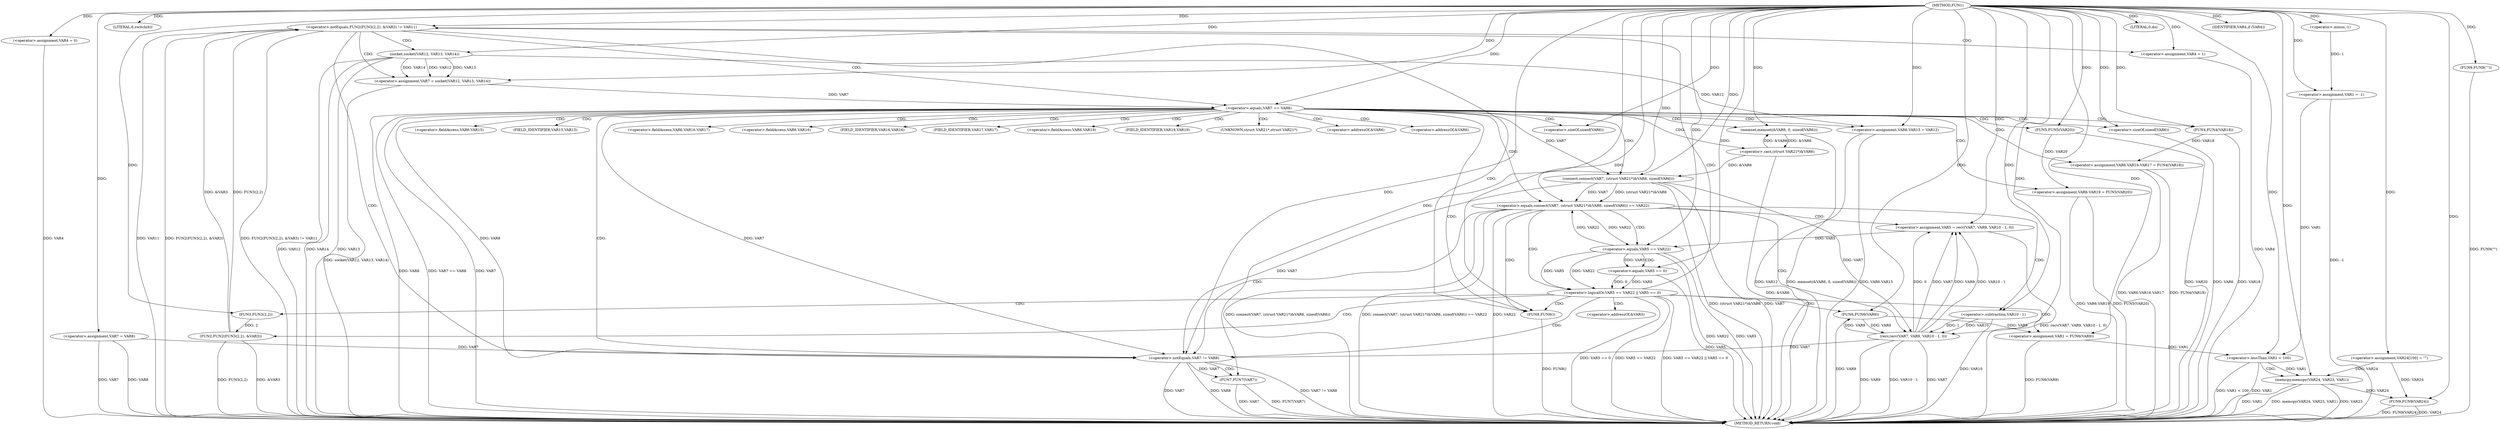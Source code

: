 digraph FUN1 {  
"1000100" [label = "(METHOD,FUN1)" ]
"1000247" [label = "(METHOD_RETURN,void)" ]
"1000103" [label = "(<operator>.assignment,VAR1 = -1)" ]
"1000105" [label = "(<operator>.minus,-1)" ]
"1000108" [label = "(LITERAL,6,switch(6))" ]
"1000114" [label = "(<operator>.assignment,VAR4 = 0)" ]
"1000120" [label = "(<operator>.assignment,VAR7 = VAR8)" ]
"1000127" [label = "(<operator>.notEquals,FUN2(FUN3(2,2), &VAR3) != VAR11)" ]
"1000128" [label = "(FUN2,FUN2(FUN3(2,2), &VAR3))" ]
"1000129" [label = "(FUN3,FUN3(2,2))" ]
"1000137" [label = "(<operator>.assignment,VAR4 = 1)" ]
"1000140" [label = "(<operator>.assignment,VAR7 = socket(VAR12, VAR13, VAR14))" ]
"1000142" [label = "(socket,socket(VAR12, VAR13, VAR14))" ]
"1000147" [label = "(<operator>.equals,VAR7 == VAR8)" ]
"1000152" [label = "(memset,memset(&VAR6, 0, sizeof(VAR6)))" ]
"1000156" [label = "(<operator>.sizeOf,sizeof(VAR6))" ]
"1000158" [label = "(<operator>.assignment,VAR6.VAR15 = VAR12)" ]
"1000163" [label = "(<operator>.assignment,VAR6.VAR16.VAR17 = FUN4(VAR18))" ]
"1000169" [label = "(FUN4,FUN4(VAR18))" ]
"1000171" [label = "(<operator>.assignment,VAR6.VAR19 = FUN5(VAR20))" ]
"1000175" [label = "(FUN5,FUN5(VAR20))" ]
"1000178" [label = "(<operator>.equals,connect(VAR7, (struct VAR21*)&VAR6, sizeof(VAR6)) == VAR22)" ]
"1000179" [label = "(connect,connect(VAR7, (struct VAR21*)&VAR6, sizeof(VAR6)))" ]
"1000181" [label = "(<operator>.cast,(struct VAR21*)&VAR6)" ]
"1000185" [label = "(<operator>.sizeOf,sizeof(VAR6))" ]
"1000190" [label = "(<operator>.assignment,VAR5 = recv(VAR7, VAR9, VAR10 - 1, 0))" ]
"1000192" [label = "(recv,recv(VAR7, VAR9, VAR10 - 1, 0))" ]
"1000195" [label = "(<operator>.subtraction,VAR10 - 1)" ]
"1000200" [label = "(<operator>.logicalOr,VAR5 == VAR22 || VAR5 == 0)" ]
"1000201" [label = "(<operator>.equals,VAR5 == VAR22)" ]
"1000204" [label = "(<operator>.equals,VAR5 == 0)" ]
"1000209" [label = "(<operator>.assignment,VAR1 = FUN6(VAR9))" ]
"1000211" [label = "(FUN6,FUN6(VAR9))" ]
"1000213" [label = "(LITERAL,0,do)" ]
"1000215" [label = "(<operator>.notEquals,VAR7 != VAR8)" ]
"1000219" [label = "(FUN7,FUN7(VAR7))" ]
"1000222" [label = "(IDENTIFIER,VAR4,if (VAR4))" ]
"1000224" [label = "(FUN8,FUN8())" ]
"1000227" [label = "(FUN9,FUN9(\"\"))" ]
"1000233" [label = "(<operator>.assignment,VAR24[100] = \"\")" ]
"1000237" [label = "(<operator>.lessThan,VAR1 < 100)" ]
"1000241" [label = "(memcpy,memcpy(VAR24, VAR23, VAR1))" ]
"1000245" [label = "(FUN9,FUN9(VAR24))" ]
"1000132" [label = "(<operator>.addressOf,&VAR3)" ]
"1000153" [label = "(<operator>.addressOf,&VAR6)" ]
"1000159" [label = "(<operator>.fieldAccess,VAR6.VAR15)" ]
"1000161" [label = "(FIELD_IDENTIFIER,VAR15,VAR15)" ]
"1000164" [label = "(<operator>.fieldAccess,VAR6.VAR16.VAR17)" ]
"1000165" [label = "(<operator>.fieldAccess,VAR6.VAR16)" ]
"1000167" [label = "(FIELD_IDENTIFIER,VAR16,VAR16)" ]
"1000168" [label = "(FIELD_IDENTIFIER,VAR17,VAR17)" ]
"1000172" [label = "(<operator>.fieldAccess,VAR6.VAR19)" ]
"1000174" [label = "(FIELD_IDENTIFIER,VAR19,VAR19)" ]
"1000182" [label = "(UNKNOWN,struct VAR21*,struct VAR21*)" ]
"1000183" [label = "(<operator>.addressOf,&VAR6)" ]
  "1000178" -> "1000247"  [ label = "DDG: connect(VAR7, (struct VAR21*)&VAR6, sizeof(VAR6))"] 
  "1000128" -> "1000247"  [ label = "DDG: &VAR3"] 
  "1000179" -> "1000247"  [ label = "DDG: (struct VAR21*)&VAR6"] 
  "1000127" -> "1000247"  [ label = "DDG: FUN2(FUN3(2,2), &VAR3) != VAR11"] 
  "1000211" -> "1000247"  [ label = "DDG: VAR9"] 
  "1000178" -> "1000247"  [ label = "DDG: connect(VAR7, (struct VAR21*)&VAR6, sizeof(VAR6)) == VAR22"] 
  "1000158" -> "1000247"  [ label = "DDG: VAR6.VAR15"] 
  "1000163" -> "1000247"  [ label = "DDG: VAR6.VAR16.VAR17"] 
  "1000185" -> "1000247"  [ label = "DDG: VAR6"] 
  "1000171" -> "1000247"  [ label = "DDG: VAR6.VAR19"] 
  "1000178" -> "1000247"  [ label = "DDG: VAR22"] 
  "1000140" -> "1000247"  [ label = "DDG: socket(VAR12, VAR13, VAR14)"] 
  "1000192" -> "1000247"  [ label = "DDG: VAR9"] 
  "1000200" -> "1000247"  [ label = "DDG: VAR5 == VAR22"] 
  "1000227" -> "1000247"  [ label = "DDG: FUN9(\"\")"] 
  "1000237" -> "1000247"  [ label = "DDG: VAR1 < 100"] 
  "1000163" -> "1000247"  [ label = "DDG: FUN4(VAR18)"] 
  "1000200" -> "1000247"  [ label = "DDG: VAR5 == VAR22 || VAR5 == 0"] 
  "1000215" -> "1000247"  [ label = "DDG: VAR7"] 
  "1000103" -> "1000247"  [ label = "DDG: -1"] 
  "1000219" -> "1000247"  [ label = "DDG: FUN7(VAR7)"] 
  "1000215" -> "1000247"  [ label = "DDG: VAR8"] 
  "1000237" -> "1000247"  [ label = "DDG: VAR1"] 
  "1000192" -> "1000247"  [ label = "DDG: VAR10 - 1"] 
  "1000152" -> "1000247"  [ label = "DDG: memset(&VAR6, 0, sizeof(VAR6))"] 
  "1000128" -> "1000247"  [ label = "DDG: FUN3(2,2)"] 
  "1000142" -> "1000247"  [ label = "DDG: VAR13"] 
  "1000127" -> "1000247"  [ label = "DDG: VAR11"] 
  "1000201" -> "1000247"  [ label = "DDG: VAR22"] 
  "1000114" -> "1000247"  [ label = "DDG: VAR4"] 
  "1000120" -> "1000247"  [ label = "DDG: VAR7"] 
  "1000179" -> "1000247"  [ label = "DDG: VAR7"] 
  "1000147" -> "1000247"  [ label = "DDG: VAR8"] 
  "1000147" -> "1000247"  [ label = "DDG: VAR7"] 
  "1000175" -> "1000247"  [ label = "DDG: VAR20"] 
  "1000192" -> "1000247"  [ label = "DDG: VAR7"] 
  "1000209" -> "1000247"  [ label = "DDG: FUN6(VAR9)"] 
  "1000142" -> "1000247"  [ label = "DDG: VAR12"] 
  "1000120" -> "1000247"  [ label = "DDG: VAR8"] 
  "1000142" -> "1000247"  [ label = "DDG: VAR14"] 
  "1000219" -> "1000247"  [ label = "DDG: VAR7"] 
  "1000215" -> "1000247"  [ label = "DDG: VAR7 != VAR8"] 
  "1000241" -> "1000247"  [ label = "DDG: VAR1"] 
  "1000169" -> "1000247"  [ label = "DDG: VAR18"] 
  "1000127" -> "1000247"  [ label = "DDG: FUN2(FUN3(2,2), &VAR3)"] 
  "1000137" -> "1000247"  [ label = "DDG: VAR4"] 
  "1000204" -> "1000247"  [ label = "DDG: VAR5"] 
  "1000245" -> "1000247"  [ label = "DDG: FUN9(VAR24)"] 
  "1000195" -> "1000247"  [ label = "DDG: VAR10"] 
  "1000158" -> "1000247"  [ label = "DDG: VAR12"] 
  "1000245" -> "1000247"  [ label = "DDG: VAR24"] 
  "1000241" -> "1000247"  [ label = "DDG: memcpy(VAR24, VAR23, VAR1)"] 
  "1000147" -> "1000247"  [ label = "DDG: VAR7 == VAR8"] 
  "1000181" -> "1000247"  [ label = "DDG: &VAR6"] 
  "1000190" -> "1000247"  [ label = "DDG: recv(VAR7, VAR9, VAR10 - 1, 0)"] 
  "1000241" -> "1000247"  [ label = "DDG: VAR23"] 
  "1000171" -> "1000247"  [ label = "DDG: FUN5(VAR20)"] 
  "1000224" -> "1000247"  [ label = "DDG: FUN8()"] 
  "1000201" -> "1000247"  [ label = "DDG: VAR5"] 
  "1000200" -> "1000247"  [ label = "DDG: VAR5 == 0"] 
  "1000105" -> "1000103"  [ label = "DDG: 1"] 
  "1000100" -> "1000103"  [ label = "DDG: "] 
  "1000100" -> "1000105"  [ label = "DDG: "] 
  "1000100" -> "1000108"  [ label = "DDG: "] 
  "1000100" -> "1000114"  [ label = "DDG: "] 
  "1000100" -> "1000120"  [ label = "DDG: "] 
  "1000128" -> "1000127"  [ label = "DDG: FUN3(2,2)"] 
  "1000128" -> "1000127"  [ label = "DDG: &VAR3"] 
  "1000129" -> "1000128"  [ label = "DDG: 2"] 
  "1000100" -> "1000129"  [ label = "DDG: "] 
  "1000100" -> "1000127"  [ label = "DDG: "] 
  "1000100" -> "1000137"  [ label = "DDG: "] 
  "1000142" -> "1000140"  [ label = "DDG: VAR12"] 
  "1000142" -> "1000140"  [ label = "DDG: VAR13"] 
  "1000142" -> "1000140"  [ label = "DDG: VAR14"] 
  "1000100" -> "1000140"  [ label = "DDG: "] 
  "1000100" -> "1000142"  [ label = "DDG: "] 
  "1000140" -> "1000147"  [ label = "DDG: VAR7"] 
  "1000100" -> "1000147"  [ label = "DDG: "] 
  "1000181" -> "1000152"  [ label = "DDG: &VAR6"] 
  "1000100" -> "1000152"  [ label = "DDG: "] 
  "1000100" -> "1000156"  [ label = "DDG: "] 
  "1000142" -> "1000158"  [ label = "DDG: VAR12"] 
  "1000100" -> "1000158"  [ label = "DDG: "] 
  "1000169" -> "1000163"  [ label = "DDG: VAR18"] 
  "1000100" -> "1000169"  [ label = "DDG: "] 
  "1000175" -> "1000171"  [ label = "DDG: VAR20"] 
  "1000100" -> "1000175"  [ label = "DDG: "] 
  "1000179" -> "1000178"  [ label = "DDG: VAR7"] 
  "1000179" -> "1000178"  [ label = "DDG: (struct VAR21*)&VAR6"] 
  "1000147" -> "1000179"  [ label = "DDG: VAR7"] 
  "1000100" -> "1000179"  [ label = "DDG: "] 
  "1000181" -> "1000179"  [ label = "DDG: &VAR6"] 
  "1000152" -> "1000181"  [ label = "DDG: &VAR6"] 
  "1000100" -> "1000185"  [ label = "DDG: "] 
  "1000201" -> "1000178"  [ label = "DDG: VAR22"] 
  "1000100" -> "1000178"  [ label = "DDG: "] 
  "1000192" -> "1000190"  [ label = "DDG: VAR7"] 
  "1000192" -> "1000190"  [ label = "DDG: VAR9"] 
  "1000192" -> "1000190"  [ label = "DDG: VAR10 - 1"] 
  "1000192" -> "1000190"  [ label = "DDG: 0"] 
  "1000100" -> "1000190"  [ label = "DDG: "] 
  "1000179" -> "1000192"  [ label = "DDG: VAR7"] 
  "1000100" -> "1000192"  [ label = "DDG: "] 
  "1000211" -> "1000192"  [ label = "DDG: VAR9"] 
  "1000195" -> "1000192"  [ label = "DDG: VAR10"] 
  "1000195" -> "1000192"  [ label = "DDG: 1"] 
  "1000100" -> "1000195"  [ label = "DDG: "] 
  "1000201" -> "1000200"  [ label = "DDG: VAR5"] 
  "1000201" -> "1000200"  [ label = "DDG: VAR22"] 
  "1000190" -> "1000201"  [ label = "DDG: VAR5"] 
  "1000100" -> "1000201"  [ label = "DDG: "] 
  "1000178" -> "1000201"  [ label = "DDG: VAR22"] 
  "1000204" -> "1000200"  [ label = "DDG: VAR5"] 
  "1000204" -> "1000200"  [ label = "DDG: 0"] 
  "1000201" -> "1000204"  [ label = "DDG: VAR5"] 
  "1000100" -> "1000204"  [ label = "DDG: "] 
  "1000211" -> "1000209"  [ label = "DDG: VAR9"] 
  "1000100" -> "1000209"  [ label = "DDG: "] 
  "1000192" -> "1000211"  [ label = "DDG: VAR9"] 
  "1000100" -> "1000211"  [ label = "DDG: "] 
  "1000100" -> "1000213"  [ label = "DDG: "] 
  "1000147" -> "1000215"  [ label = "DDG: VAR7"] 
  "1000192" -> "1000215"  [ label = "DDG: VAR7"] 
  "1000120" -> "1000215"  [ label = "DDG: VAR7"] 
  "1000179" -> "1000215"  [ label = "DDG: VAR7"] 
  "1000100" -> "1000215"  [ label = "DDG: "] 
  "1000147" -> "1000215"  [ label = "DDG: VAR8"] 
  "1000215" -> "1000219"  [ label = "DDG: VAR7"] 
  "1000100" -> "1000219"  [ label = "DDG: "] 
  "1000100" -> "1000222"  [ label = "DDG: "] 
  "1000100" -> "1000224"  [ label = "DDG: "] 
  "1000100" -> "1000227"  [ label = "DDG: "] 
  "1000100" -> "1000233"  [ label = "DDG: "] 
  "1000209" -> "1000237"  [ label = "DDG: VAR1"] 
  "1000103" -> "1000237"  [ label = "DDG: VAR1"] 
  "1000100" -> "1000237"  [ label = "DDG: "] 
  "1000233" -> "1000241"  [ label = "DDG: VAR24"] 
  "1000100" -> "1000241"  [ label = "DDG: "] 
  "1000237" -> "1000241"  [ label = "DDG: VAR1"] 
  "1000233" -> "1000245"  [ label = "DDG: VAR24"] 
  "1000241" -> "1000245"  [ label = "DDG: VAR24"] 
  "1000100" -> "1000245"  [ label = "DDG: "] 
  "1000127" -> "1000142"  [ label = "CDG: "] 
  "1000127" -> "1000137"  [ label = "CDG: "] 
  "1000127" -> "1000147"  [ label = "CDG: "] 
  "1000127" -> "1000140"  [ label = "CDG: "] 
  "1000127" -> "1000215"  [ label = "CDG: "] 
  "1000127" -> "1000224"  [ label = "CDG: "] 
  "1000147" -> "1000164"  [ label = "CDG: "] 
  "1000147" -> "1000174"  [ label = "CDG: "] 
  "1000147" -> "1000156"  [ label = "CDG: "] 
  "1000147" -> "1000161"  [ label = "CDG: "] 
  "1000147" -> "1000182"  [ label = "CDG: "] 
  "1000147" -> "1000183"  [ label = "CDG: "] 
  "1000147" -> "1000165"  [ label = "CDG: "] 
  "1000147" -> "1000167"  [ label = "CDG: "] 
  "1000147" -> "1000175"  [ label = "CDG: "] 
  "1000147" -> "1000179"  [ label = "CDG: "] 
  "1000147" -> "1000185"  [ label = "CDG: "] 
  "1000147" -> "1000153"  [ label = "CDG: "] 
  "1000147" -> "1000152"  [ label = "CDG: "] 
  "1000147" -> "1000172"  [ label = "CDG: "] 
  "1000147" -> "1000169"  [ label = "CDG: "] 
  "1000147" -> "1000163"  [ label = "CDG: "] 
  "1000147" -> "1000168"  [ label = "CDG: "] 
  "1000147" -> "1000178"  [ label = "CDG: "] 
  "1000147" -> "1000159"  [ label = "CDG: "] 
  "1000147" -> "1000158"  [ label = "CDG: "] 
  "1000147" -> "1000171"  [ label = "CDG: "] 
  "1000147" -> "1000181"  [ label = "CDG: "] 
  "1000147" -> "1000215"  [ label = "CDG: "] 
  "1000147" -> "1000224"  [ label = "CDG: "] 
  "1000178" -> "1000200"  [ label = "CDG: "] 
  "1000178" -> "1000190"  [ label = "CDG: "] 
  "1000178" -> "1000201"  [ label = "CDG: "] 
  "1000178" -> "1000192"  [ label = "CDG: "] 
  "1000178" -> "1000195"  [ label = "CDG: "] 
  "1000178" -> "1000215"  [ label = "CDG: "] 
  "1000178" -> "1000224"  [ label = "CDG: "] 
  "1000200" -> "1000211"  [ label = "CDG: "] 
  "1000200" -> "1000209"  [ label = "CDG: "] 
  "1000200" -> "1000215"  [ label = "CDG: "] 
  "1000200" -> "1000224"  [ label = "CDG: "] 
  "1000200" -> "1000127"  [ label = "CDG: "] 
  "1000200" -> "1000128"  [ label = "CDG: "] 
  "1000200" -> "1000132"  [ label = "CDG: "] 
  "1000200" -> "1000129"  [ label = "CDG: "] 
  "1000201" -> "1000204"  [ label = "CDG: "] 
  "1000215" -> "1000219"  [ label = "CDG: "] 
  "1000237" -> "1000241"  [ label = "CDG: "] 
}
